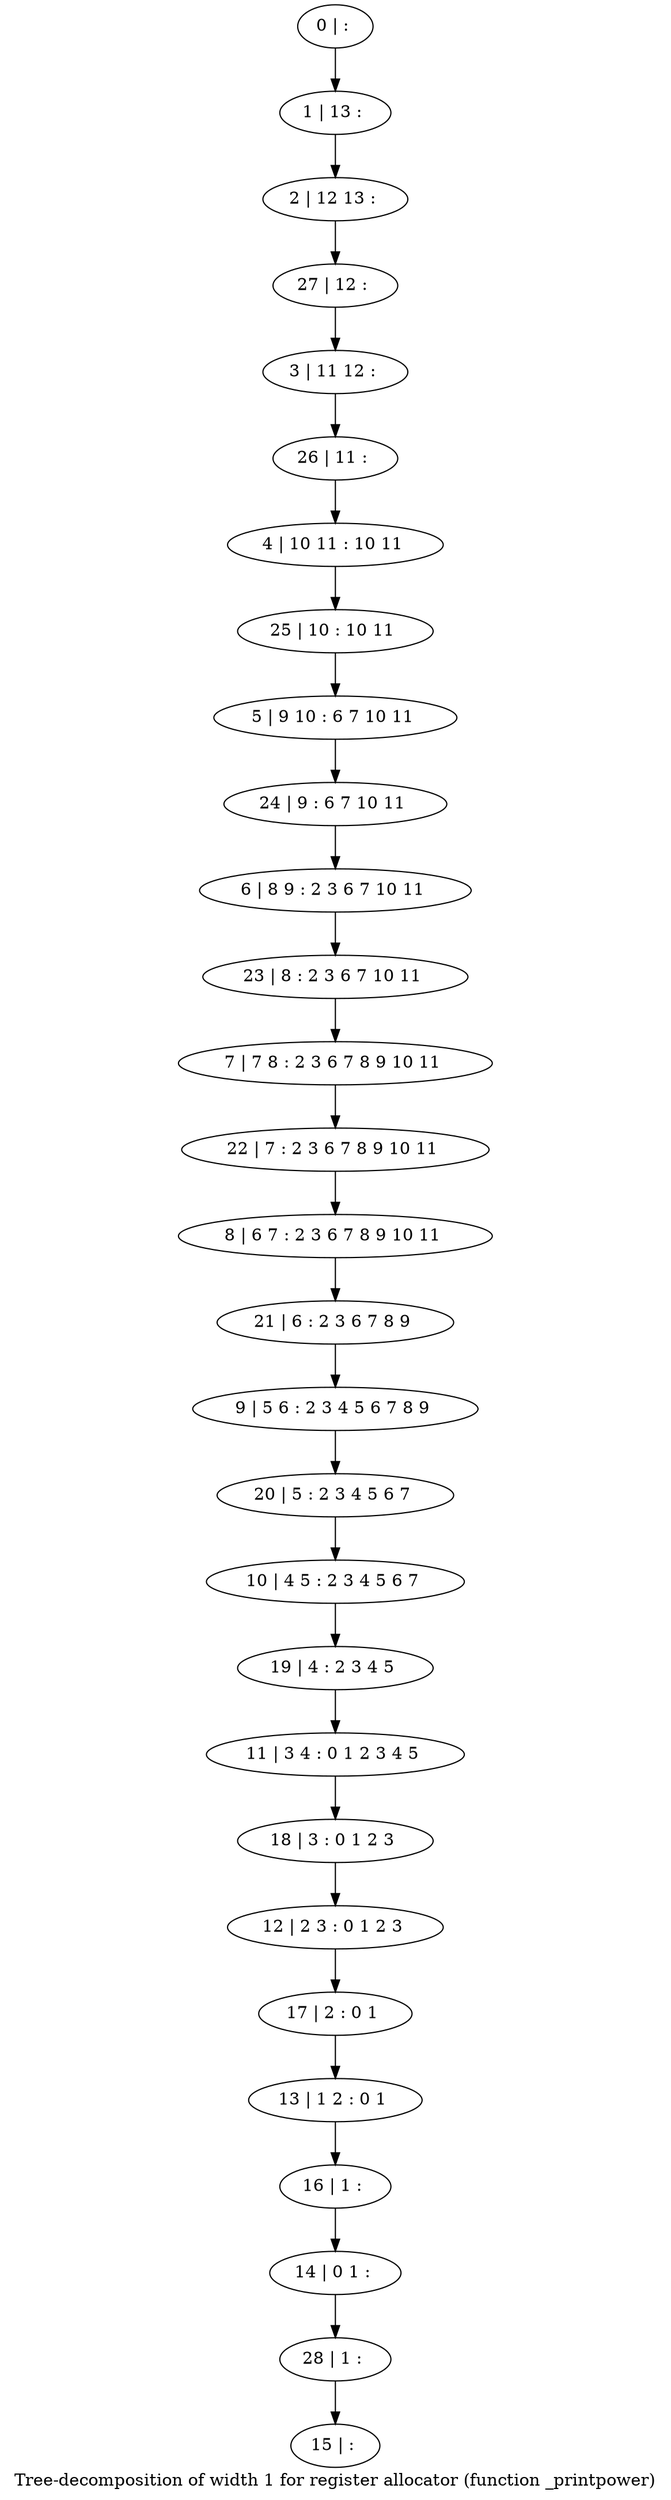 digraph G {
graph [label="Tree-decomposition of width 1 for register allocator (function _printpower)"]
0[label="0 | : "];
1[label="1 | 13 : "];
2[label="2 | 12 13 : "];
3[label="3 | 11 12 : "];
4[label="4 | 10 11 : 10 11 "];
5[label="5 | 9 10 : 6 7 10 11 "];
6[label="6 | 8 9 : 2 3 6 7 10 11 "];
7[label="7 | 7 8 : 2 3 6 7 8 9 10 11 "];
8[label="8 | 6 7 : 2 3 6 7 8 9 10 11 "];
9[label="9 | 5 6 : 2 3 4 5 6 7 8 9 "];
10[label="10 | 4 5 : 2 3 4 5 6 7 "];
11[label="11 | 3 4 : 0 1 2 3 4 5 "];
12[label="12 | 2 3 : 0 1 2 3 "];
13[label="13 | 1 2 : 0 1 "];
14[label="14 | 0 1 : "];
15[label="15 | : "];
16[label="16 | 1 : "];
17[label="17 | 2 : 0 1 "];
18[label="18 | 3 : 0 1 2 3 "];
19[label="19 | 4 : 2 3 4 5 "];
20[label="20 | 5 : 2 3 4 5 6 7 "];
21[label="21 | 6 : 2 3 6 7 8 9 "];
22[label="22 | 7 : 2 3 6 7 8 9 10 11 "];
23[label="23 | 8 : 2 3 6 7 10 11 "];
24[label="24 | 9 : 6 7 10 11 "];
25[label="25 | 10 : 10 11 "];
26[label="26 | 11 : "];
27[label="27 | 12 : "];
28[label="28 | 1 : "];
0->1 ;
1->2 ;
16->14 ;
13->16 ;
17->13 ;
12->17 ;
18->12 ;
11->18 ;
19->11 ;
10->19 ;
20->10 ;
9->20 ;
21->9 ;
8->21 ;
22->8 ;
7->22 ;
23->7 ;
6->23 ;
24->6 ;
5->24 ;
25->5 ;
4->25 ;
26->4 ;
3->26 ;
27->3 ;
2->27 ;
28->15 ;
14->28 ;
}
